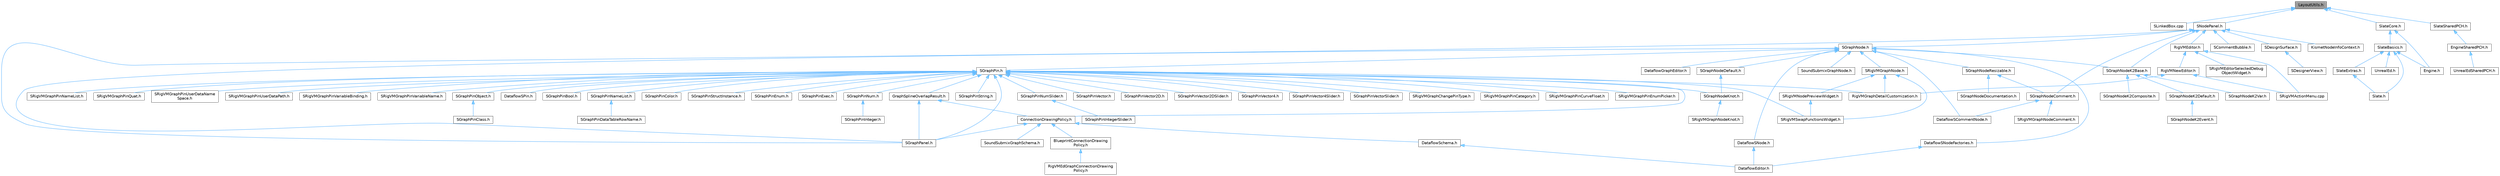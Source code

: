 digraph "LayoutUtils.h"
{
 // INTERACTIVE_SVG=YES
 // LATEX_PDF_SIZE
  bgcolor="transparent";
  edge [fontname=Helvetica,fontsize=10,labelfontname=Helvetica,labelfontsize=10];
  node [fontname=Helvetica,fontsize=10,shape=box,height=0.2,width=0.4];
  Node1 [id="Node000001",label="LayoutUtils.h",height=0.2,width=0.4,color="gray40", fillcolor="grey60", style="filled", fontcolor="black",tooltip=" "];
  Node1 -> Node2 [id="edge1_Node000001_Node000002",dir="back",color="steelblue1",style="solid",tooltip=" "];
  Node2 [id="Node000002",label="SLinkedBox.cpp",height=0.2,width=0.4,color="grey40", fillcolor="white", style="filled",URL="$de/dd2/SLinkedBox_8cpp.html",tooltip=" "];
  Node1 -> Node3 [id="edge2_Node000001_Node000003",dir="back",color="steelblue1",style="solid",tooltip=" "];
  Node3 [id="Node000003",label="SNodePanel.h",height=0.2,width=0.4,color="grey40", fillcolor="white", style="filled",URL="$da/db1/SNodePanel_8h.html",tooltip=" "];
  Node3 -> Node4 [id="edge3_Node000003_Node000004",dir="back",color="steelblue1",style="solid",tooltip=" "];
  Node4 [id="Node000004",label="KismetNodeInfoContext.h",height=0.2,width=0.4,color="grey40", fillcolor="white", style="filled",URL="$d3/dfc/KismetNodeInfoContext_8h.html",tooltip=" "];
  Node3 -> Node5 [id="edge4_Node000003_Node000005",dir="back",color="steelblue1",style="solid",tooltip=" "];
  Node5 [id="Node000005",label="RigVMEditor.h",height=0.2,width=0.4,color="grey40", fillcolor="white", style="filled",URL="$d3/d13/RigVMEditor_8h.html",tooltip=" "];
  Node5 -> Node6 [id="edge5_Node000005_Node000006",dir="back",color="steelblue1",style="solid",tooltip=" "];
  Node6 [id="Node000006",label="RigVMNewEditor.h",height=0.2,width=0.4,color="grey40", fillcolor="white", style="filled",URL="$df/dd1/RigVMNewEditor_8h.html",tooltip=" "];
  Node6 -> Node7 [id="edge6_Node000006_Node000007",dir="back",color="steelblue1",style="solid",tooltip=" "];
  Node7 [id="Node000007",label="RigVMGraphDetailCustomization.h",height=0.2,width=0.4,color="grey40", fillcolor="white", style="filled",URL="$da/d8c/RigVMGraphDetailCustomization_8h.html",tooltip=" "];
  Node6 -> Node8 [id="edge7_Node000006_Node000008",dir="back",color="steelblue1",style="solid",tooltip=" "];
  Node8 [id="Node000008",label="SRigVMActionMenu.cpp",height=0.2,width=0.4,color="grey40", fillcolor="white", style="filled",URL="$dc/d4c/SRigVMActionMenu_8cpp.html",tooltip=" "];
  Node5 -> Node8 [id="edge8_Node000005_Node000008",dir="back",color="steelblue1",style="solid",tooltip=" "];
  Node5 -> Node9 [id="edge9_Node000005_Node000009",dir="back",color="steelblue1",style="solid",tooltip=" "];
  Node9 [id="Node000009",label="SRigVMEditorSelectedDebug\lObjectWidget.h",height=0.2,width=0.4,color="grey40", fillcolor="white", style="filled",URL="$d9/dcd/SRigVMEditorSelectedDebugObjectWidget_8h.html",tooltip=" "];
  Node3 -> Node10 [id="edge10_Node000003_Node000010",dir="back",color="steelblue1",style="solid",tooltip=" "];
  Node10 [id="Node000010",label="SCommentBubble.h",height=0.2,width=0.4,color="grey40", fillcolor="white", style="filled",URL="$d9/d84/SCommentBubble_8h.html",tooltip=" "];
  Node3 -> Node11 [id="edge11_Node000003_Node000011",dir="back",color="steelblue1",style="solid",tooltip=" "];
  Node11 [id="Node000011",label="SDesignSurface.h",height=0.2,width=0.4,color="grey40", fillcolor="white", style="filled",URL="$d0/d2a/SDesignSurface_8h.html",tooltip=" "];
  Node11 -> Node12 [id="edge12_Node000011_Node000012",dir="back",color="steelblue1",style="solid",tooltip=" "];
  Node12 [id="Node000012",label="SDesignerView.h",height=0.2,width=0.4,color="grey40", fillcolor="white", style="filled",URL="$d2/d14/SDesignerView_8h.html",tooltip=" "];
  Node3 -> Node13 [id="edge13_Node000003_Node000013",dir="back",color="steelblue1",style="solid",tooltip=" "];
  Node13 [id="Node000013",label="SGraphNode.h",height=0.2,width=0.4,color="grey40", fillcolor="white", style="filled",URL="$d2/d30/SGraphNode_8h.html",tooltip=" "];
  Node13 -> Node14 [id="edge14_Node000013_Node000014",dir="back",color="steelblue1",style="solid",tooltip=" "];
  Node14 [id="Node000014",label="DataflowGraphEditor.h",height=0.2,width=0.4,color="grey40", fillcolor="white", style="filled",URL="$d4/dfa/DataflowGraphEditor_8h.html",tooltip=" "];
  Node13 -> Node15 [id="edge15_Node000013_Node000015",dir="back",color="steelblue1",style="solid",tooltip=" "];
  Node15 [id="Node000015",label="DataflowSCommentNode.h",height=0.2,width=0.4,color="grey40", fillcolor="white", style="filled",URL="$de/dd7/DataflowSCommentNode_8h.html",tooltip=" "];
  Node13 -> Node16 [id="edge16_Node000013_Node000016",dir="back",color="steelblue1",style="solid",tooltip=" "];
  Node16 [id="Node000016",label="DataflowSNode.h",height=0.2,width=0.4,color="grey40", fillcolor="white", style="filled",URL="$d8/d5a/DataflowSNode_8h.html",tooltip=" "];
  Node16 -> Node17 [id="edge17_Node000016_Node000017",dir="back",color="steelblue1",style="solid",tooltip=" "];
  Node17 [id="Node000017",label="DataflowEditor.h",height=0.2,width=0.4,color="grey40", fillcolor="white", style="filled",URL="$d9/d93/DataflowEditor_8h.html",tooltip=" "];
  Node13 -> Node18 [id="edge18_Node000013_Node000018",dir="back",color="steelblue1",style="solid",tooltip=" "];
  Node18 [id="Node000018",label="DataflowSNodeFactories.h",height=0.2,width=0.4,color="grey40", fillcolor="white", style="filled",URL="$dc/d28/DataflowSNodeFactories_8h.html",tooltip=" "];
  Node18 -> Node17 [id="edge19_Node000018_Node000017",dir="back",color="steelblue1",style="solid",tooltip=" "];
  Node13 -> Node19 [id="edge20_Node000013_Node000019",dir="back",color="steelblue1",style="solid",tooltip=" "];
  Node19 [id="Node000019",label="SGraphNodeDefault.h",height=0.2,width=0.4,color="grey40", fillcolor="white", style="filled",URL="$de/daa/SGraphNodeDefault_8h.html",tooltip=" "];
  Node19 -> Node20 [id="edge21_Node000019_Node000020",dir="back",color="steelblue1",style="solid",tooltip=" "];
  Node20 [id="Node000020",label="SGraphNodeKnot.h",height=0.2,width=0.4,color="grey40", fillcolor="white", style="filled",URL="$da/da5/SGraphNodeKnot_8h.html",tooltip=" "];
  Node20 -> Node21 [id="edge22_Node000020_Node000021",dir="back",color="steelblue1",style="solid",tooltip=" "];
  Node21 [id="Node000021",label="SRigVMGraphNodeKnot.h",height=0.2,width=0.4,color="grey40", fillcolor="white", style="filled",URL="$db/de1/SRigVMGraphNodeKnot_8h.html",tooltip=" "];
  Node13 -> Node22 [id="edge23_Node000013_Node000022",dir="back",color="steelblue1",style="solid",tooltip=" "];
  Node22 [id="Node000022",label="SGraphNodeK2Base.h",height=0.2,width=0.4,color="grey40", fillcolor="white", style="filled",URL="$de/d4a/SGraphNodeK2Base_8h.html",tooltip=" "];
  Node22 -> Node23 [id="edge24_Node000022_Node000023",dir="back",color="steelblue1",style="solid",tooltip=" "];
  Node23 [id="Node000023",label="SGraphNodeK2Composite.h",height=0.2,width=0.4,color="grey40", fillcolor="white", style="filled",URL="$d9/d1f/SGraphNodeK2Composite_8h.html",tooltip=" "];
  Node22 -> Node24 [id="edge25_Node000022_Node000024",dir="back",color="steelblue1",style="solid",tooltip=" "];
  Node24 [id="Node000024",label="SGraphNodeK2Default.h",height=0.2,width=0.4,color="grey40", fillcolor="white", style="filled",URL="$d6/dba/SGraphNodeK2Default_8h.html",tooltip=" "];
  Node24 -> Node25 [id="edge26_Node000024_Node000025",dir="back",color="steelblue1",style="solid",tooltip=" "];
  Node25 [id="Node000025",label="SGraphNodeK2Event.h",height=0.2,width=0.4,color="grey40", fillcolor="white", style="filled",URL="$de/d09/SGraphNodeK2Event_8h.html",tooltip=" "];
  Node22 -> Node26 [id="edge27_Node000022_Node000026",dir="back",color="steelblue1",style="solid",tooltip=" "];
  Node26 [id="Node000026",label="SGraphNodeK2Var.h",height=0.2,width=0.4,color="grey40", fillcolor="white", style="filled",URL="$d3/d75/SGraphNodeK2Var_8h.html",tooltip=" "];
  Node13 -> Node27 [id="edge28_Node000013_Node000027",dir="back",color="steelblue1",style="solid",tooltip=" "];
  Node27 [id="Node000027",label="SGraphNodeResizable.h",height=0.2,width=0.4,color="grey40", fillcolor="white", style="filled",URL="$da/d09/SGraphNodeResizable_8h.html",tooltip=" "];
  Node27 -> Node28 [id="edge29_Node000027_Node000028",dir="back",color="steelblue1",style="solid",tooltip=" "];
  Node28 [id="Node000028",label="SGraphNodeComment.h",height=0.2,width=0.4,color="grey40", fillcolor="white", style="filled",URL="$d7/db6/SGraphNodeComment_8h.html",tooltip=" "];
  Node28 -> Node15 [id="edge30_Node000028_Node000015",dir="back",color="steelblue1",style="solid",tooltip=" "];
  Node28 -> Node29 [id="edge31_Node000028_Node000029",dir="back",color="steelblue1",style="solid",tooltip=" "];
  Node29 [id="Node000029",label="SRigVMGraphNodeComment.h",height=0.2,width=0.4,color="grey40", fillcolor="white", style="filled",URL="$d0/d18/SRigVMGraphNodeComment_8h.html",tooltip=" "];
  Node27 -> Node30 [id="edge32_Node000027_Node000030",dir="back",color="steelblue1",style="solid",tooltip=" "];
  Node30 [id="Node000030",label="SGraphNodeDocumentation.h",height=0.2,width=0.4,color="grey40", fillcolor="white", style="filled",URL="$de/d42/SGraphNodeDocumentation_8h.html",tooltip=" "];
  Node13 -> Node31 [id="edge33_Node000013_Node000031",dir="back",color="steelblue1",style="solid",tooltip=" "];
  Node31 [id="Node000031",label="SGraphPanel.h",height=0.2,width=0.4,color="grey40", fillcolor="white", style="filled",URL="$d2/dcf/SGraphPanel_8h.html",tooltip=" "];
  Node13 -> Node32 [id="edge34_Node000013_Node000032",dir="back",color="steelblue1",style="solid",tooltip=" "];
  Node32 [id="Node000032",label="SGraphPin.h",height=0.2,width=0.4,color="grey40", fillcolor="white", style="filled",URL="$d1/dd1/SGraphPin_8h.html",tooltip=" "];
  Node32 -> Node33 [id="edge35_Node000032_Node000033",dir="back",color="steelblue1",style="solid",tooltip=" "];
  Node33 [id="Node000033",label="ConnectionDrawingPolicy.h",height=0.2,width=0.4,color="grey40", fillcolor="white", style="filled",URL="$d5/dc8/ConnectionDrawingPolicy_8h.html",tooltip=" "];
  Node33 -> Node34 [id="edge36_Node000033_Node000034",dir="back",color="steelblue1",style="solid",tooltip=" "];
  Node34 [id="Node000034",label="BlueprintConnectionDrawing\lPolicy.h",height=0.2,width=0.4,color="grey40", fillcolor="white", style="filled",URL="$d2/dfc/BlueprintConnectionDrawingPolicy_8h.html",tooltip=" "];
  Node34 -> Node35 [id="edge37_Node000034_Node000035",dir="back",color="steelblue1",style="solid",tooltip=" "];
  Node35 [id="Node000035",label="RigVMEdGraphConnectionDrawing\lPolicy.h",height=0.2,width=0.4,color="grey40", fillcolor="white", style="filled",URL="$d7/df8/RigVMEdGraphConnectionDrawingPolicy_8h.html",tooltip=" "];
  Node33 -> Node36 [id="edge38_Node000033_Node000036",dir="back",color="steelblue1",style="solid",tooltip=" "];
  Node36 [id="Node000036",label="DataflowSchema.h",height=0.2,width=0.4,color="grey40", fillcolor="white", style="filled",URL="$da/dd4/DataflowSchema_8h.html",tooltip=" "];
  Node36 -> Node17 [id="edge39_Node000036_Node000017",dir="back",color="steelblue1",style="solid",tooltip=" "];
  Node33 -> Node31 [id="edge40_Node000033_Node000031",dir="back",color="steelblue1",style="solid",tooltip=" "];
  Node33 -> Node37 [id="edge41_Node000033_Node000037",dir="back",color="steelblue1",style="solid",tooltip=" "];
  Node37 [id="Node000037",label="SoundSubmixGraphSchema.h",height=0.2,width=0.4,color="grey40", fillcolor="white", style="filled",URL="$dc/ddf/SoundSubmixGraphSchema_8h.html",tooltip=" "];
  Node32 -> Node38 [id="edge42_Node000032_Node000038",dir="back",color="steelblue1",style="solid",tooltip=" "];
  Node38 [id="Node000038",label="DataflowSPin.h",height=0.2,width=0.4,color="grey40", fillcolor="white", style="filled",URL="$d2/de1/DataflowSPin_8h.html",tooltip=" "];
  Node32 -> Node39 [id="edge43_Node000032_Node000039",dir="back",color="steelblue1",style="solid",tooltip=" "];
  Node39 [id="Node000039",label="GraphSplineOverlapResult.h",height=0.2,width=0.4,color="grey40", fillcolor="white", style="filled",URL="$dc/d14/GraphSplineOverlapResult_8h.html",tooltip=" "];
  Node39 -> Node33 [id="edge44_Node000039_Node000033",dir="back",color="steelblue1",style="solid",tooltip=" "];
  Node39 -> Node31 [id="edge45_Node000039_Node000031",dir="back",color="steelblue1",style="solid",tooltip=" "];
  Node32 -> Node7 [id="edge46_Node000032_Node000007",dir="back",color="steelblue1",style="solid",tooltip=" "];
  Node32 -> Node20 [id="edge47_Node000032_Node000020",dir="back",color="steelblue1",style="solid",tooltip=" "];
  Node32 -> Node31 [id="edge48_Node000032_Node000031",dir="back",color="steelblue1",style="solid",tooltip=" "];
  Node32 -> Node40 [id="edge49_Node000032_Node000040",dir="back",color="steelblue1",style="solid",tooltip=" "];
  Node40 [id="Node000040",label="SGraphPinBool.h",height=0.2,width=0.4,color="grey40", fillcolor="white", style="filled",URL="$d8/d82/SGraphPinBool_8h.html",tooltip=" "];
  Node32 -> Node41 [id="edge50_Node000032_Node000041",dir="back",color="steelblue1",style="solid",tooltip=" "];
  Node41 [id="Node000041",label="SGraphPinColor.h",height=0.2,width=0.4,color="grey40", fillcolor="white", style="filled",URL="$dd/d8d/SGraphPinColor_8h.html",tooltip=" "];
  Node32 -> Node42 [id="edge51_Node000032_Node000042",dir="back",color="steelblue1",style="solid",tooltip=" "];
  Node42 [id="Node000042",label="SGraphPinEnum.h",height=0.2,width=0.4,color="grey40", fillcolor="white", style="filled",URL="$dc/d1a/SGraphPinEnum_8h.html",tooltip=" "];
  Node32 -> Node43 [id="edge52_Node000032_Node000043",dir="back",color="steelblue1",style="solid",tooltip=" "];
  Node43 [id="Node000043",label="SGraphPinExec.h",height=0.2,width=0.4,color="grey40", fillcolor="white", style="filled",URL="$d1/d4c/SGraphPinExec_8h.html",tooltip=" "];
  Node32 -> Node44 [id="edge53_Node000032_Node000044",dir="back",color="steelblue1",style="solid",tooltip=" "];
  Node44 [id="Node000044",label="SGraphPinNameList.h",height=0.2,width=0.4,color="grey40", fillcolor="white", style="filled",URL="$d4/d09/SGraphPinNameList_8h.html",tooltip=" "];
  Node44 -> Node45 [id="edge54_Node000044_Node000045",dir="back",color="steelblue1",style="solid",tooltip=" "];
  Node45 [id="Node000045",label="SGraphPinDataTableRowName.h",height=0.2,width=0.4,color="grey40", fillcolor="white", style="filled",URL="$d3/d40/SGraphPinDataTableRowName_8h.html",tooltip=" "];
  Node32 -> Node46 [id="edge55_Node000032_Node000046",dir="back",color="steelblue1",style="solid",tooltip=" "];
  Node46 [id="Node000046",label="SGraphPinNum.h",height=0.2,width=0.4,color="grey40", fillcolor="white", style="filled",URL="$d7/da4/SGraphPinNum_8h.html",tooltip=" "];
  Node46 -> Node47 [id="edge56_Node000046_Node000047",dir="back",color="steelblue1",style="solid",tooltip=" "];
  Node47 [id="Node000047",label="SGraphPinInteger.h",height=0.2,width=0.4,color="grey40", fillcolor="white", style="filled",URL="$df/d54/SGraphPinInteger_8h.html",tooltip=" "];
  Node32 -> Node48 [id="edge57_Node000032_Node000048",dir="back",color="steelblue1",style="solid",tooltip=" "];
  Node48 [id="Node000048",label="SGraphPinNumSlider.h",height=0.2,width=0.4,color="grey40", fillcolor="white", style="filled",URL="$d5/d00/SGraphPinNumSlider_8h.html",tooltip=" "];
  Node48 -> Node49 [id="edge58_Node000048_Node000049",dir="back",color="steelblue1",style="solid",tooltip=" "];
  Node49 [id="Node000049",label="SGraphPinIntegerSlider.h",height=0.2,width=0.4,color="grey40", fillcolor="white", style="filled",URL="$da/d60/SGraphPinIntegerSlider_8h.html",tooltip=" "];
  Node32 -> Node50 [id="edge59_Node000032_Node000050",dir="back",color="steelblue1",style="solid",tooltip=" "];
  Node50 [id="Node000050",label="SGraphPinObject.h",height=0.2,width=0.4,color="grey40", fillcolor="white", style="filled",URL="$da/dd6/SGraphPinObject_8h.html",tooltip=" "];
  Node50 -> Node51 [id="edge60_Node000050_Node000051",dir="back",color="steelblue1",style="solid",tooltip=" "];
  Node51 [id="Node000051",label="SGraphPinClass.h",height=0.2,width=0.4,color="grey40", fillcolor="white", style="filled",URL="$df/d8d/SGraphPinClass_8h.html",tooltip=" "];
  Node32 -> Node52 [id="edge61_Node000032_Node000052",dir="back",color="steelblue1",style="solid",tooltip=" "];
  Node52 [id="Node000052",label="SGraphPinString.h",height=0.2,width=0.4,color="grey40", fillcolor="white", style="filled",URL="$d0/d49/SGraphPinString_8h.html",tooltip=" "];
  Node32 -> Node53 [id="edge62_Node000032_Node000053",dir="back",color="steelblue1",style="solid",tooltip=" "];
  Node53 [id="Node000053",label="SGraphPinStructInstance.h",height=0.2,width=0.4,color="grey40", fillcolor="white", style="filled",URL="$db/d8b/SGraphPinStructInstance_8h.html",tooltip=" "];
  Node32 -> Node54 [id="edge63_Node000032_Node000054",dir="back",color="steelblue1",style="solid",tooltip=" "];
  Node54 [id="Node000054",label="SGraphPinVector.h",height=0.2,width=0.4,color="grey40", fillcolor="white", style="filled",URL="$d8/de7/SGraphPinVector_8h.html",tooltip=" "];
  Node32 -> Node55 [id="edge64_Node000032_Node000055",dir="back",color="steelblue1",style="solid",tooltip=" "];
  Node55 [id="Node000055",label="SGraphPinVector2D.h",height=0.2,width=0.4,color="grey40", fillcolor="white", style="filled",URL="$d7/d67/SGraphPinVector2D_8h.html",tooltip=" "];
  Node32 -> Node56 [id="edge65_Node000032_Node000056",dir="back",color="steelblue1",style="solid",tooltip=" "];
  Node56 [id="Node000056",label="SGraphPinVector2DSlider.h",height=0.2,width=0.4,color="grey40", fillcolor="white", style="filled",URL="$d7/d05/SGraphPinVector2DSlider_8h.html",tooltip=" "];
  Node32 -> Node57 [id="edge66_Node000032_Node000057",dir="back",color="steelblue1",style="solid",tooltip=" "];
  Node57 [id="Node000057",label="SGraphPinVector4.h",height=0.2,width=0.4,color="grey40", fillcolor="white", style="filled",URL="$d4/d94/SGraphPinVector4_8h.html",tooltip=" "];
  Node32 -> Node58 [id="edge67_Node000032_Node000058",dir="back",color="steelblue1",style="solid",tooltip=" "];
  Node58 [id="Node000058",label="SGraphPinVector4Slider.h",height=0.2,width=0.4,color="grey40", fillcolor="white", style="filled",URL="$d9/db8/SGraphPinVector4Slider_8h.html",tooltip=" "];
  Node32 -> Node59 [id="edge68_Node000032_Node000059",dir="back",color="steelblue1",style="solid",tooltip=" "];
  Node59 [id="Node000059",label="SGraphPinVectorSlider.h",height=0.2,width=0.4,color="grey40", fillcolor="white", style="filled",URL="$dc/d38/SGraphPinVectorSlider_8h.html",tooltip=" "];
  Node32 -> Node60 [id="edge69_Node000032_Node000060",dir="back",color="steelblue1",style="solid",tooltip=" "];
  Node60 [id="Node000060",label="SRigVMGraphChangePinType.h",height=0.2,width=0.4,color="grey40", fillcolor="white", style="filled",URL="$d4/da7/SRigVMGraphChangePinType_8h.html",tooltip=" "];
  Node32 -> Node61 [id="edge70_Node000032_Node000061",dir="back",color="steelblue1",style="solid",tooltip=" "];
  Node61 [id="Node000061",label="SRigVMGraphPinCategory.h",height=0.2,width=0.4,color="grey40", fillcolor="white", style="filled",URL="$da/d67/SRigVMGraphPinCategory_8h.html",tooltip=" "];
  Node32 -> Node62 [id="edge71_Node000032_Node000062",dir="back",color="steelblue1",style="solid",tooltip=" "];
  Node62 [id="Node000062",label="SRigVMGraphPinCurveFloat.h",height=0.2,width=0.4,color="grey40", fillcolor="white", style="filled",URL="$d3/d13/SRigVMGraphPinCurveFloat_8h.html",tooltip=" "];
  Node32 -> Node63 [id="edge72_Node000032_Node000063",dir="back",color="steelblue1",style="solid",tooltip=" "];
  Node63 [id="Node000063",label="SRigVMGraphPinEnumPicker.h",height=0.2,width=0.4,color="grey40", fillcolor="white", style="filled",URL="$d9/dd1/SRigVMGraphPinEnumPicker_8h.html",tooltip=" "];
  Node32 -> Node64 [id="edge73_Node000032_Node000064",dir="back",color="steelblue1",style="solid",tooltip=" "];
  Node64 [id="Node000064",label="SRigVMGraphPinNameList.h",height=0.2,width=0.4,color="grey40", fillcolor="white", style="filled",URL="$d7/dfc/SRigVMGraphPinNameList_8h.html",tooltip=" "];
  Node32 -> Node65 [id="edge74_Node000032_Node000065",dir="back",color="steelblue1",style="solid",tooltip=" "];
  Node65 [id="Node000065",label="SRigVMGraphPinQuat.h",height=0.2,width=0.4,color="grey40", fillcolor="white", style="filled",URL="$de/dda/SRigVMGraphPinQuat_8h.html",tooltip=" "];
  Node32 -> Node66 [id="edge75_Node000032_Node000066",dir="back",color="steelblue1",style="solid",tooltip=" "];
  Node66 [id="Node000066",label="SRigVMGraphPinUserDataName\lSpace.h",height=0.2,width=0.4,color="grey40", fillcolor="white", style="filled",URL="$d7/dfd/SRigVMGraphPinUserDataNameSpace_8h.html",tooltip=" "];
  Node32 -> Node67 [id="edge76_Node000032_Node000067",dir="back",color="steelblue1",style="solid",tooltip=" "];
  Node67 [id="Node000067",label="SRigVMGraphPinUserDataPath.h",height=0.2,width=0.4,color="grey40", fillcolor="white", style="filled",URL="$d5/d31/SRigVMGraphPinUserDataPath_8h.html",tooltip=" "];
  Node32 -> Node68 [id="edge77_Node000032_Node000068",dir="back",color="steelblue1",style="solid",tooltip=" "];
  Node68 [id="Node000068",label="SRigVMGraphPinVariableBinding.h",height=0.2,width=0.4,color="grey40", fillcolor="white", style="filled",URL="$db/dca/SRigVMGraphPinVariableBinding_8h.html",tooltip=" "];
  Node32 -> Node69 [id="edge78_Node000032_Node000069",dir="back",color="steelblue1",style="solid",tooltip=" "];
  Node69 [id="Node000069",label="SRigVMGraphPinVariableName.h",height=0.2,width=0.4,color="grey40", fillcolor="white", style="filled",URL="$d0/da1/SRigVMGraphPinVariableName_8h.html",tooltip=" "];
  Node32 -> Node70 [id="edge79_Node000032_Node000070",dir="back",color="steelblue1",style="solid",tooltip=" "];
  Node70 [id="Node000070",label="SRigVMSwapFunctionsWidget.h",height=0.2,width=0.4,color="grey40", fillcolor="white", style="filled",URL="$d0/da2/SRigVMSwapFunctionsWidget_8h.html",tooltip=" "];
  Node13 -> Node71 [id="edge80_Node000013_Node000071",dir="back",color="steelblue1",style="solid",tooltip=" "];
  Node71 [id="Node000071",label="SRigVMGraphNode.h",height=0.2,width=0.4,color="grey40", fillcolor="white", style="filled",URL="$d0/d1e/SRigVMGraphNode_8h.html",tooltip=" "];
  Node71 -> Node7 [id="edge81_Node000071_Node000007",dir="back",color="steelblue1",style="solid",tooltip=" "];
  Node71 -> Node72 [id="edge82_Node000071_Node000072",dir="back",color="steelblue1",style="solid",tooltip=" "];
  Node72 [id="Node000072",label="SRigVMNodePreviewWidget.h",height=0.2,width=0.4,color="grey40", fillcolor="white", style="filled",URL="$d5/d72/SRigVMNodePreviewWidget_8h.html",tooltip=" "];
  Node72 -> Node70 [id="edge83_Node000072_Node000070",dir="back",color="steelblue1",style="solid",tooltip=" "];
  Node71 -> Node70 [id="edge84_Node000071_Node000070",dir="back",color="steelblue1",style="solid",tooltip=" "];
  Node13 -> Node73 [id="edge85_Node000013_Node000073",dir="back",color="steelblue1",style="solid",tooltip=" "];
  Node73 [id="Node000073",label="SoundSubmixGraphNode.h",height=0.2,width=0.4,color="grey40", fillcolor="white", style="filled",URL="$d5/d09/SoundSubmixGraphNode_8h.html",tooltip=" "];
  Node3 -> Node28 [id="edge86_Node000003_Node000028",dir="back",color="steelblue1",style="solid",tooltip=" "];
  Node3 -> Node22 [id="edge87_Node000003_Node000022",dir="back",color="steelblue1",style="solid",tooltip=" "];
  Node3 -> Node31 [id="edge88_Node000003_Node000031",dir="back",color="steelblue1",style="solid",tooltip=" "];
  Node1 -> Node74 [id="edge89_Node000001_Node000074",dir="back",color="steelblue1",style="solid",tooltip=" "];
  Node74 [id="Node000074",label="SlateCore.h",height=0.2,width=0.4,color="grey40", fillcolor="white", style="filled",URL="$dc/d03/SlateCore_8h.html",tooltip=" "];
  Node74 -> Node75 [id="edge90_Node000074_Node000075",dir="back",color="steelblue1",style="solid",tooltip=" "];
  Node75 [id="Node000075",label="Engine.h",height=0.2,width=0.4,color="grey40", fillcolor="white", style="filled",URL="$d1/d34/Public_2Engine_8h.html",tooltip=" "];
  Node74 -> Node76 [id="edge91_Node000074_Node000076",dir="back",color="steelblue1",style="solid",tooltip=" "];
  Node76 [id="Node000076",label="SlateBasics.h",height=0.2,width=0.4,color="grey40", fillcolor="white", style="filled",URL="$da/d2f/SlateBasics_8h.html",tooltip=" "];
  Node76 -> Node75 [id="edge92_Node000076_Node000075",dir="back",color="steelblue1",style="solid",tooltip=" "];
  Node76 -> Node77 [id="edge93_Node000076_Node000077",dir="back",color="steelblue1",style="solid",tooltip=" "];
  Node77 [id="Node000077",label="Slate.h",height=0.2,width=0.4,color="grey40", fillcolor="white", style="filled",URL="$d2/dc0/Slate_8h.html",tooltip=" "];
  Node76 -> Node78 [id="edge94_Node000076_Node000078",dir="back",color="steelblue1",style="solid",tooltip=" "];
  Node78 [id="Node000078",label="SlateExtras.h",height=0.2,width=0.4,color="grey40", fillcolor="white", style="filled",URL="$d8/dec/SlateExtras_8h.html",tooltip=" "];
  Node78 -> Node77 [id="edge95_Node000078_Node000077",dir="back",color="steelblue1",style="solid",tooltip=" "];
  Node76 -> Node79 [id="edge96_Node000076_Node000079",dir="back",color="steelblue1",style="solid",tooltip=" "];
  Node79 [id="Node000079",label="UnrealEd.h",height=0.2,width=0.4,color="grey40", fillcolor="white", style="filled",URL="$d2/d5f/UnrealEd_8h.html",tooltip=" "];
  Node1 -> Node80 [id="edge97_Node000001_Node000080",dir="back",color="steelblue1",style="solid",tooltip=" "];
  Node80 [id="Node000080",label="SlateSharedPCH.h",height=0.2,width=0.4,color="grey40", fillcolor="white", style="filled",URL="$d1/dfc/SlateSharedPCH_8h.html",tooltip=" "];
  Node80 -> Node81 [id="edge98_Node000080_Node000081",dir="back",color="steelblue1",style="solid",tooltip=" "];
  Node81 [id="Node000081",label="EngineSharedPCH.h",height=0.2,width=0.4,color="grey40", fillcolor="white", style="filled",URL="$dc/dbb/EngineSharedPCH_8h.html",tooltip=" "];
  Node81 -> Node82 [id="edge99_Node000081_Node000082",dir="back",color="steelblue1",style="solid",tooltip=" "];
  Node82 [id="Node000082",label="UnrealEdSharedPCH.h",height=0.2,width=0.4,color="grey40", fillcolor="white", style="filled",URL="$d1/de6/UnrealEdSharedPCH_8h.html",tooltip=" "];
}
